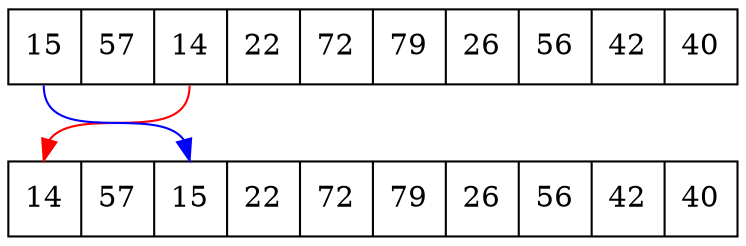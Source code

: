 
digraph G
{
        node [shape = record];
node0 [ label = "<f0> 15 | <f1> 57 | <f2> 14 | <f3> 22 | <f4> 72 | <f5> 79 | <f6> 26 | <f7> 56 | <f8> 42 | <f9> 40"];
node0:f2 -> node1:f0 [color=red];
node0:f0 -> node1:f2 [color=blue];
node1 [ label = "<f0> 14 | <f1> 57 | <f2> 15 | <f3> 22 | <f4> 72 | <f5> 79 | <f6> 26 | <f7> 56 | <f8> 42 | <f9> 40"];
}
